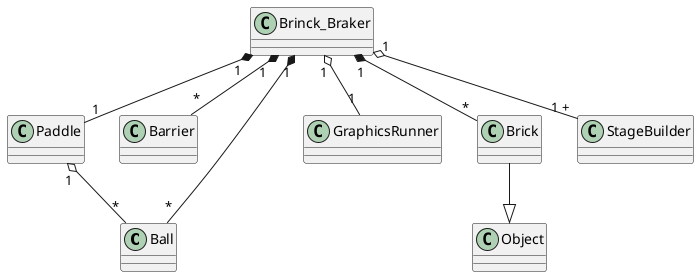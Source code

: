 @startuml Brinck_Braker

class Ball
class Barrier
class Brick
class Brinck_Braker 
class GraphicsRunner
class Paddle
class StageBuilder

Brinck_Braker "1" *-- "*" Ball
Brinck_Braker "1" *-- "1" Paddle
Brinck_Braker "1" *-- "*" Brick
Brinck_Braker "1 "*--  "*" Barrier

Brinck_Braker "1" o-- "1" GraphicsRunner
Brinck_Braker "1" o-- "1 +"StageBuilder

Paddle "1" o-- "*" Ball

Brick --|> Object


@enduml
